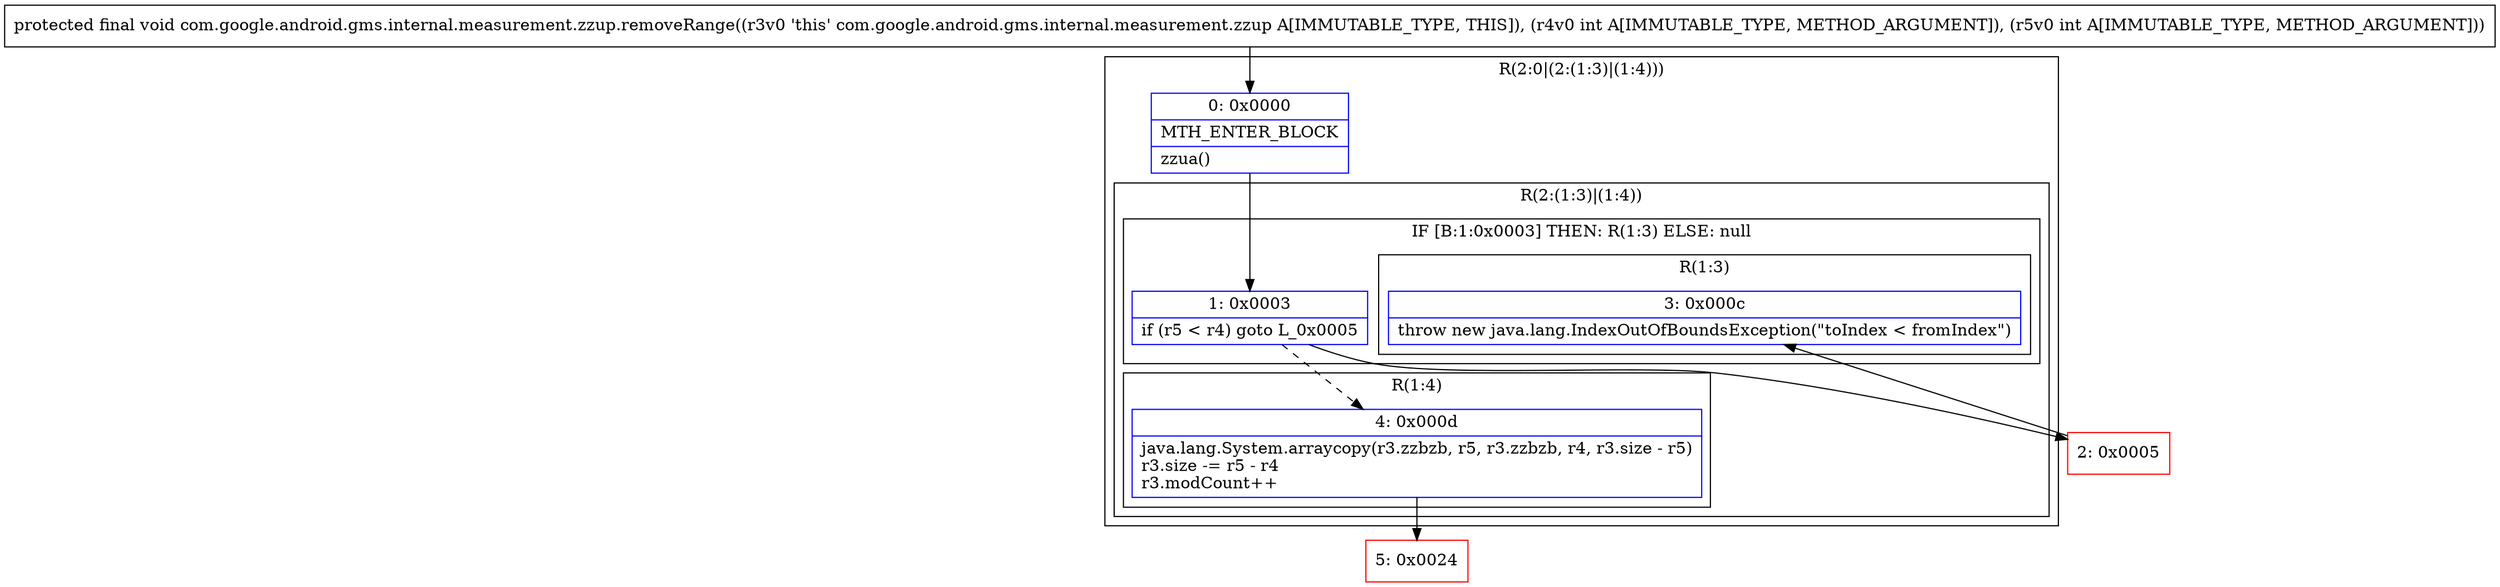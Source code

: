 digraph "CFG forcom.google.android.gms.internal.measurement.zzup.removeRange(II)V" {
subgraph cluster_Region_1987856304 {
label = "R(2:0|(2:(1:3)|(1:4)))";
node [shape=record,color=blue];
Node_0 [shape=record,label="{0\:\ 0x0000|MTH_ENTER_BLOCK\l|zzua()\l}"];
subgraph cluster_Region_1608525897 {
label = "R(2:(1:3)|(1:4))";
node [shape=record,color=blue];
subgraph cluster_IfRegion_1841030320 {
label = "IF [B:1:0x0003] THEN: R(1:3) ELSE: null";
node [shape=record,color=blue];
Node_1 [shape=record,label="{1\:\ 0x0003|if (r5 \< r4) goto L_0x0005\l}"];
subgraph cluster_Region_316538923 {
label = "R(1:3)";
node [shape=record,color=blue];
Node_3 [shape=record,label="{3\:\ 0x000c|throw new java.lang.IndexOutOfBoundsException(\"toIndex \< fromIndex\")\l}"];
}
}
subgraph cluster_Region_109806599 {
label = "R(1:4)";
node [shape=record,color=blue];
Node_4 [shape=record,label="{4\:\ 0x000d|java.lang.System.arraycopy(r3.zzbzb, r5, r3.zzbzb, r4, r3.size \- r5)\lr3.size \-= r5 \- r4\lr3.modCount++\l}"];
}
}
}
Node_2 [shape=record,color=red,label="{2\:\ 0x0005}"];
Node_5 [shape=record,color=red,label="{5\:\ 0x0024}"];
MethodNode[shape=record,label="{protected final void com.google.android.gms.internal.measurement.zzup.removeRange((r3v0 'this' com.google.android.gms.internal.measurement.zzup A[IMMUTABLE_TYPE, THIS]), (r4v0 int A[IMMUTABLE_TYPE, METHOD_ARGUMENT]), (r5v0 int A[IMMUTABLE_TYPE, METHOD_ARGUMENT])) }"];
MethodNode -> Node_0;
Node_0 -> Node_1;
Node_1 -> Node_2;
Node_1 -> Node_4[style=dashed];
Node_4 -> Node_5;
Node_2 -> Node_3;
}

